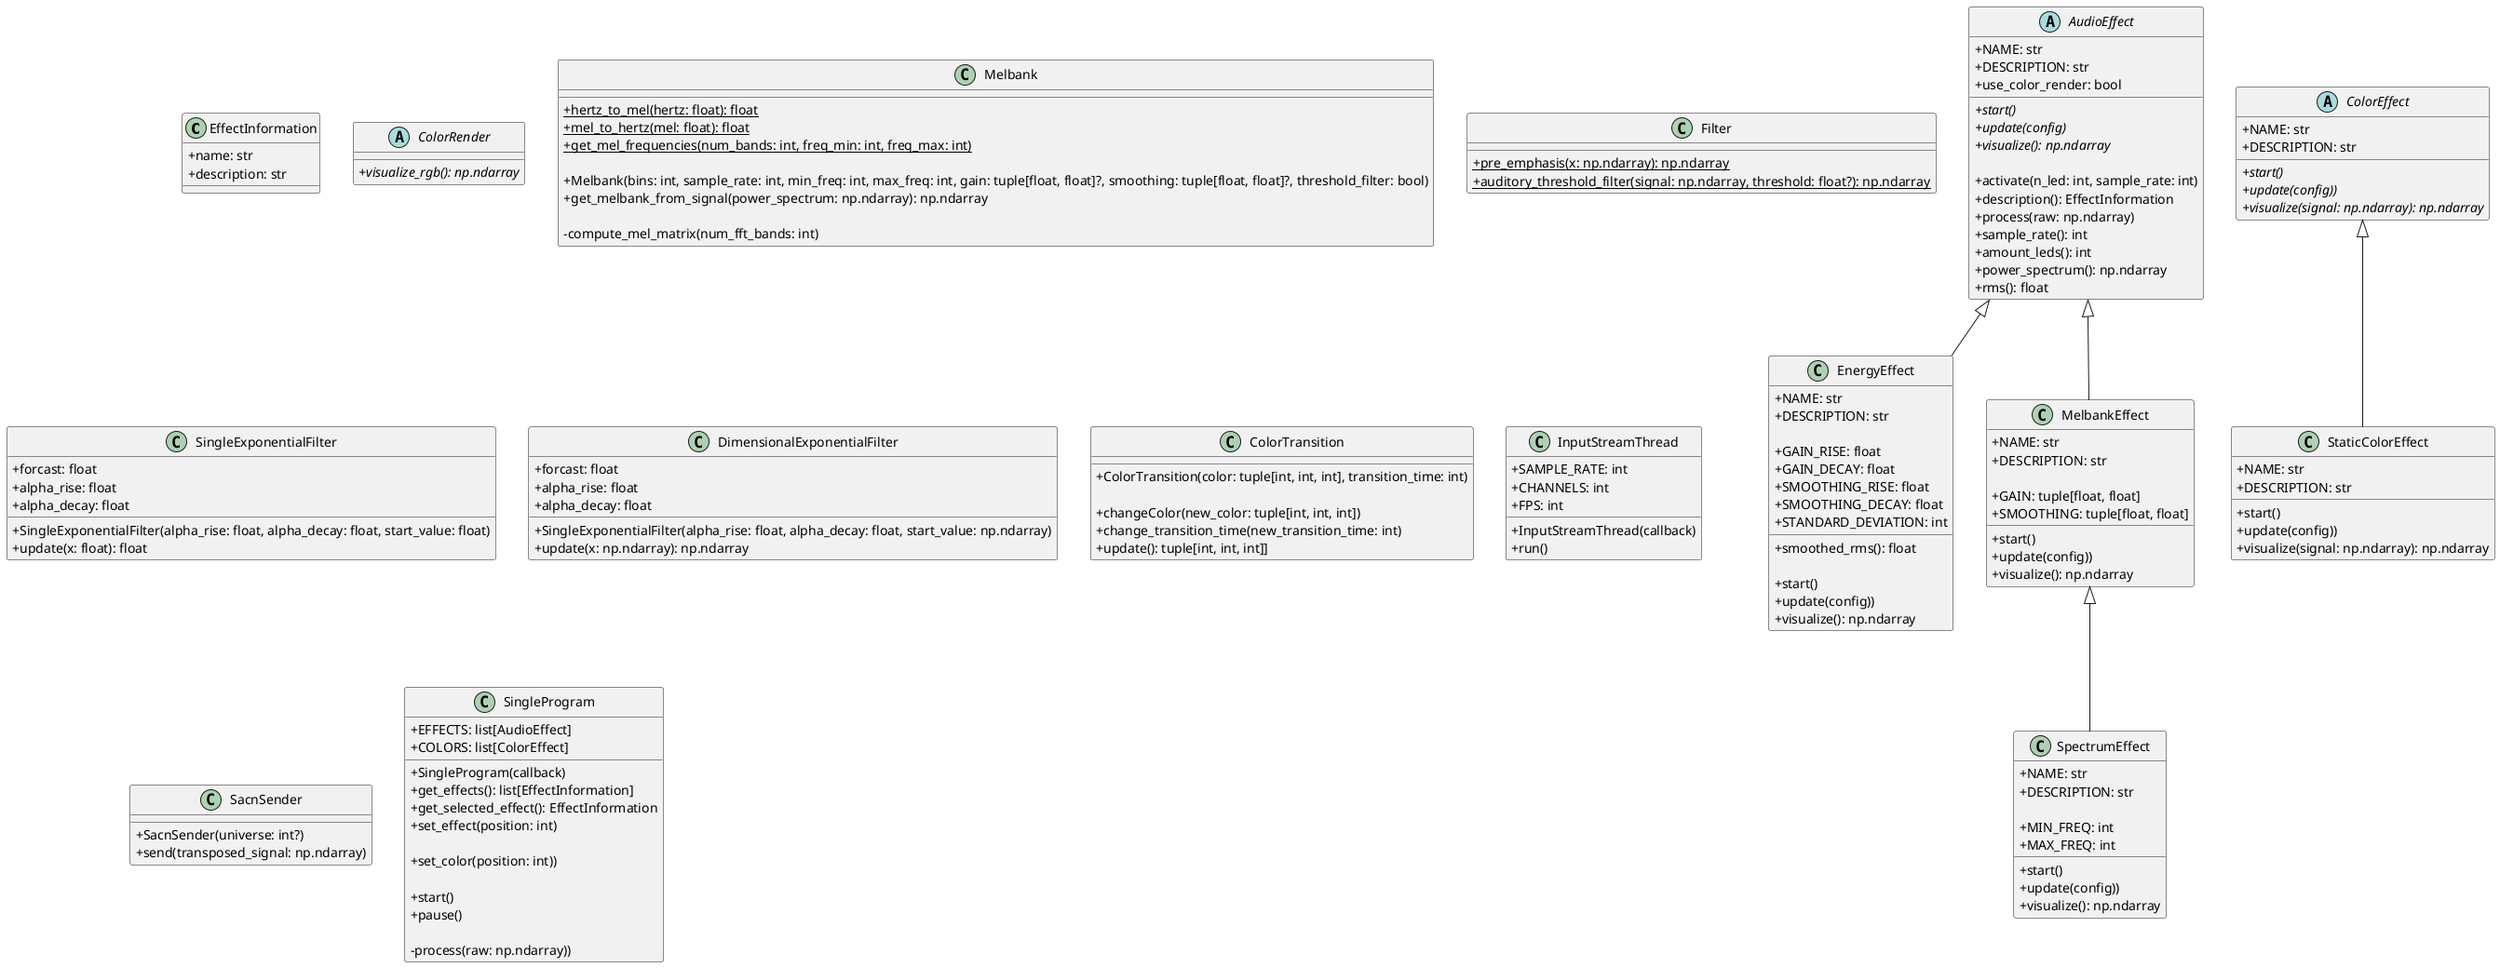 @startuml
'https://plantuml.com/class-diagram
skinparam classAttributeIconSize 0

class EffectInformation {
    + name: str
    + description: str
}

abstract class AudioEffect {
    + NAME: str
    + DESCRIPTION: str
    + use_color_render: bool

    {abstract} + start()
    {abstract} + update(config)
    {abstract} + visualize(): np.ndarray

    + activate(n_led: int, sample_rate: int)
    + description(): EffectInformation
    + process(raw: np.ndarray)
    + sample_rate(): int
    + amount_leds(): int
    + power_spectrum(): np.ndarray
    + rms(): float
}

abstract class ColorRender {
    {abstract} + visualize_rgb(): np.ndarray
}

class EnergyEffect {
    + NAME: str
    + DESCRIPTION: str

    + GAIN_RISE: float
    + GAIN_DECAY: float
    + SMOOTHING_RISE: float
    + SMOOTHING_DECAY: float
    + STANDARD_DEVIATION: int

    + smoothed_rms(): float

    + start()
    + update(config))
    + visualize(): np.ndarray
}

class MelbankEffect {
    + NAME: str
    + DESCRIPTION: str

    + GAIN: tuple[float, float]
    + SMOOTHING: tuple[float, float]

    + start()
    + update(config))
    + visualize(): np.ndarray
}

class SpectrumEffect {
    + NAME: str
    + DESCRIPTION: str

    + MIN_FREQ: int
    + MAX_FREQ: int

    + start()
    + update(config))
    + visualize(): np.ndarray


}


AudioEffect <|--  EnergyEffect
AudioEffect <|-- MelbankEffect
MelbankEffect <|-- SpectrumEffect


class Melbank {

    {static} + hertz_to_mel(hertz: float): float
    {static} + mel_to_hertz(mel: float): float
    {static} + get_mel_frequencies(num_bands: int, freq_min: int, freq_max: int)

    + Melbank(bins: int, sample_rate: int, min_freq: int, max_freq: int, gain: tuple[float, float]?, smoothing: tuple[float, float]?, threshold_filter: bool)
    + get_melbank_from_signal(power_spectrum: np.ndarray): np.ndarray

    - compute_mel_matrix(num_fft_bands: int)
}

class Filter {

    {static} + pre_emphasis(x: np.ndarray): np.ndarray
    {static} + auditory_threshold_filter(signal: np.ndarray, threshold: float?): np.ndarray

}

class SingleExponentialFilter {
    + forcast: float
    + alpha_rise: float
    + alpha_decay: float

    + SingleExponentialFilter(alpha_rise: float, alpha_decay: float, start_value: float)
    + update(x: float): float


}

class DimensionalExponentialFilter {
    + forcast: float
    + alpha_rise: float
    + alpha_decay: float

    + SingleExponentialFilter(alpha_rise: float, alpha_decay: float, start_value: np.ndarray)
    + update(x: np.ndarray): np.ndarray


}

abstract class ColorEffect {
    + NAME: str
    + DESCRIPTION: str

    {abstract} + start()
    {abstract} + update(config))
    {abstract} + visualize(signal: np.ndarray): np.ndarray


}

class StaticColorEffect {
    + NAME: str
    + DESCRIPTION: str

    + start()
    + update(config))
    + visualize(signal: np.ndarray): np.ndarray


}

ColorEffect <|--  StaticColorEffect


class ColorTransition {
    + ColorTransition(color: tuple[int, int, int], transition_time: int)

    + changeColor(new_color: tuple[int, int, int])
    + change_transition_time(new_transition_time: int)
    + update(): tuple[int, int, int]]
}


class InputStreamThread {
    + SAMPLE_RATE: int
    + CHANNELS: int
    + FPS: int

    + InputStreamThread(callback)
    + run()

}

class SacnSender {

    + SacnSender(universe: int?)
    + send(transposed_signal: np.ndarray)

}

class SingleProgram {

    + EFFECTS: list[AudioEffect]
    + COLORS: list[ColorEffect]

    + SingleProgram(callback)
    + get_effects(): list[EffectInformation]
    + get_selected_effect(): EffectInformation
    + set_effect(position: int)

    + set_color(position: int))

    + start()
    + pause()

    - process(raw: np.ndarray))
}

@enduml